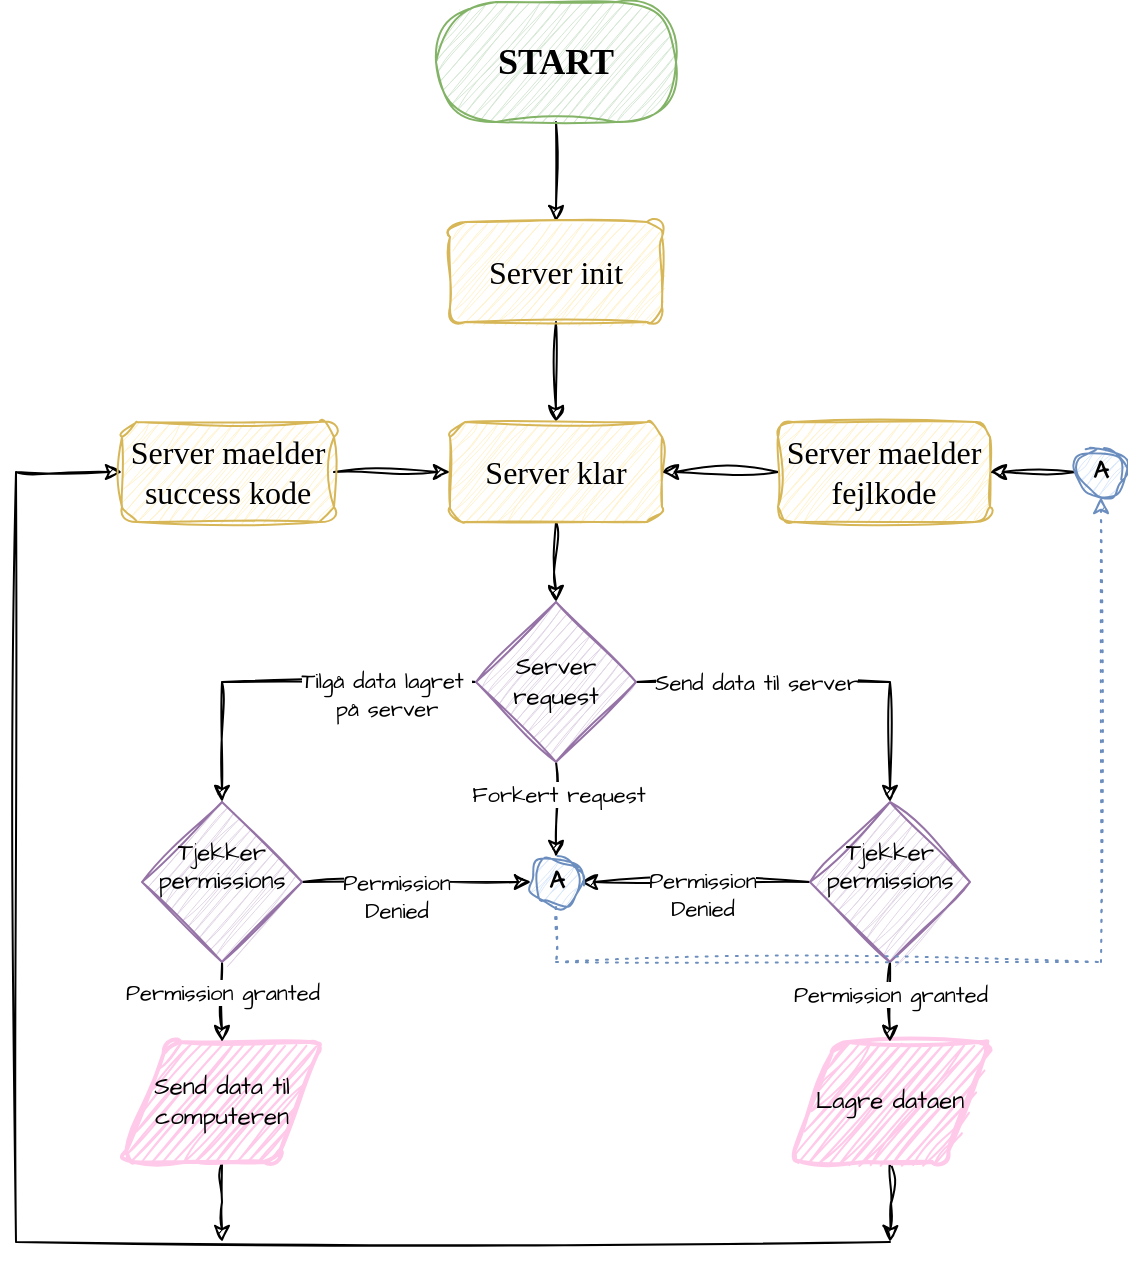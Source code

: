 <mxfile version="27.1.6">
  <diagram name="Page-1" id="VCvw8WFeqF1pdbuDinCS">
    <mxGraphModel dx="1018" dy="646" grid="1" gridSize="10" guides="1" tooltips="1" connect="1" arrows="1" fold="1" page="1" pageScale="1" pageWidth="827" pageHeight="1169" background="#ffffff" math="0" shadow="0">
      <root>
        <mxCell id="0" />
        <mxCell id="1" parent="0" />
        <mxCell id="c6fn7dHWqA4yVvzraWag-7" style="edgeStyle=orthogonalEdgeStyle;rounded=0;sketch=1;hachureGap=4;jiggle=2;curveFitting=1;orthogonalLoop=1;jettySize=auto;html=1;entryX=0.5;entryY=0;entryDx=0;entryDy=0;fontFamily=Architects Daughter;fontSource=https%3A%2F%2Ffonts.googleapis.com%2Fcss%3Ffamily%3DArchitects%2BDaughter;" edge="1" parent="1" source="c6fn7dHWqA4yVvzraWag-1" target="c6fn7dHWqA4yVvzraWag-6">
          <mxGeometry relative="1" as="geometry" />
        </mxCell>
        <mxCell id="c6fn7dHWqA4yVvzraWag-1" value="&lt;font&gt;&lt;span style=&quot;&quot;&gt;START&lt;/span&gt;&lt;/font&gt;" style="rounded=1;whiteSpace=wrap;html=1;arcSize=50;fillColor=#d5e8d4;strokeColor=#82b366;fontStyle=1;sketch=1;curveFitting=1;jiggle=2;fontFamily=Single Day;fontSource=https%3A%2F%2Ffonts.googleapis.com%2Fcss%3Ffamily%3DSingle%2BDay;fontSize=18;" vertex="1" parent="1">
          <mxGeometry x="340" y="40" width="120" height="60" as="geometry" />
        </mxCell>
        <mxCell id="c6fn7dHWqA4yVvzraWag-9" style="edgeStyle=orthogonalEdgeStyle;rounded=0;sketch=1;hachureGap=4;jiggle=2;curveFitting=1;orthogonalLoop=1;jettySize=auto;html=1;entryX=0.5;entryY=0;entryDx=0;entryDy=0;fontFamily=Architects Daughter;fontSource=https%3A%2F%2Ffonts.googleapis.com%2Fcss%3Ffamily%3DArchitects%2BDaughter;" edge="1" parent="1" source="c6fn7dHWqA4yVvzraWag-6" target="c6fn7dHWqA4yVvzraWag-8">
          <mxGeometry relative="1" as="geometry" />
        </mxCell>
        <mxCell id="c6fn7dHWqA4yVvzraWag-6" value="Server init" style="rounded=1;whiteSpace=wrap;html=1;fillColor=#fff2cc;strokeColor=#d6b656;sketch=1;curveFitting=1;jiggle=2;fontFamily=Single Day;fontSource=https%3A%2F%2Ffonts.googleapis.com%2Fcss%3Ffamily%3DSingle%2BDay;fontSize=16;" vertex="1" parent="1">
          <mxGeometry x="347" y="150" width="106" height="50" as="geometry" />
        </mxCell>
        <mxCell id="c6fn7dHWqA4yVvzraWag-15" style="edgeStyle=orthogonalEdgeStyle;rounded=0;sketch=1;hachureGap=4;jiggle=2;curveFitting=1;orthogonalLoop=1;jettySize=auto;html=1;entryX=0.5;entryY=0;entryDx=0;entryDy=0;fontFamily=Architects Daughter;fontSource=https%3A%2F%2Ffonts.googleapis.com%2Fcss%3Ffamily%3DArchitects%2BDaughter;" edge="1" parent="1" source="c6fn7dHWqA4yVvzraWag-8" target="c6fn7dHWqA4yVvzraWag-12">
          <mxGeometry relative="1" as="geometry" />
        </mxCell>
        <mxCell id="c6fn7dHWqA4yVvzraWag-8" value="Server klar" style="rounded=1;whiteSpace=wrap;html=1;fillColor=#fff2cc;strokeColor=#d6b656;sketch=1;curveFitting=1;jiggle=2;fontFamily=Single Day;fontSource=https%3A%2F%2Ffonts.googleapis.com%2Fcss%3Ffamily%3DSingle%2BDay;fontSize=16;" vertex="1" parent="1">
          <mxGeometry x="347" y="250" width="106" height="50" as="geometry" />
        </mxCell>
        <mxCell id="c6fn7dHWqA4yVvzraWag-46" style="edgeStyle=orthogonalEdgeStyle;rounded=0;sketch=1;hachureGap=4;jiggle=2;curveFitting=1;orthogonalLoop=1;jettySize=auto;html=1;fontFamily=Architects Daughter;fontSource=https%3A%2F%2Ffonts.googleapis.com%2Fcss%3Ffamily%3DArchitects%2BDaughter;" edge="1" parent="1" source="c6fn7dHWqA4yVvzraWag-10">
          <mxGeometry relative="1" as="geometry">
            <mxPoint x="233" y="660" as="targetPoint" />
          </mxGeometry>
        </mxCell>
        <mxCell id="c6fn7dHWqA4yVvzraWag-10" value="Send data til computeren" style="shape=parallelogram;html=1;strokeWidth=2;perimeter=parallelogramPerimeter;whiteSpace=wrap;rounded=1;arcSize=12;size=0.23;sketch=1;hachureGap=4;jiggle=2;curveFitting=1;fontFamily=Architects Daughter;fontSource=https%3A%2F%2Ffonts.googleapis.com%2Fcss%3Ffamily%3DArchitects%2BDaughter;fillColor=#FFCAE9;strokeColor=#FFCAE9;" vertex="1" parent="1">
          <mxGeometry x="183" y="560" width="100" height="60" as="geometry" />
        </mxCell>
        <mxCell id="c6fn7dHWqA4yVvzraWag-16" style="edgeStyle=orthogonalEdgeStyle;rounded=0;sketch=1;hachureGap=4;jiggle=2;curveFitting=1;orthogonalLoop=1;jettySize=auto;html=1;fontFamily=Architects Daughter;fontSource=https%3A%2F%2Ffonts.googleapis.com%2Fcss%3Ffamily%3DArchitects%2BDaughter;entryX=0.5;entryY=0;entryDx=0;entryDy=0;entryPerimeter=0;" edge="1" parent="1" source="c6fn7dHWqA4yVvzraWag-12" target="c6fn7dHWqA4yVvzraWag-26">
          <mxGeometry relative="1" as="geometry">
            <mxPoint x="233.0" y="440" as="targetPoint" />
          </mxGeometry>
        </mxCell>
        <mxCell id="c6fn7dHWqA4yVvzraWag-19" value="Tilgå data lagret&amp;nbsp;&lt;div&gt;på server&lt;/div&gt;" style="edgeLabel;html=1;align=center;verticalAlign=middle;resizable=0;points=[];sketch=1;hachureGap=4;jiggle=2;curveFitting=1;fontFamily=Architects Daughter;fontSource=https%3A%2F%2Ffonts.googleapis.com%2Fcss%3Ffamily%3DArchitects%2BDaughter;" vertex="1" connectable="0" parent="c6fn7dHWqA4yVvzraWag-16">
          <mxGeometry x="-0.289" y="-1" relative="1" as="geometry">
            <mxPoint x="21" y="7" as="offset" />
          </mxGeometry>
        </mxCell>
        <mxCell id="c6fn7dHWqA4yVvzraWag-18" style="edgeStyle=orthogonalEdgeStyle;rounded=0;sketch=1;hachureGap=4;jiggle=2;curveFitting=1;orthogonalLoop=1;jettySize=auto;html=1;fontFamily=Architects Daughter;fontSource=https%3A%2F%2Ffonts.googleapis.com%2Fcss%3Ffamily%3DArchitects%2BDaughter;entryX=0.5;entryY=0;entryDx=0;entryDy=0;entryPerimeter=0;" edge="1" parent="1" source="c6fn7dHWqA4yVvzraWag-12" target="c6fn7dHWqA4yVvzraWag-29">
          <mxGeometry relative="1" as="geometry">
            <mxPoint x="567" y="440" as="targetPoint" />
          </mxGeometry>
        </mxCell>
        <mxCell id="c6fn7dHWqA4yVvzraWag-20" value="Send data til server" style="edgeLabel;html=1;align=center;verticalAlign=middle;resizable=0;points=[];sketch=1;hachureGap=4;jiggle=2;curveFitting=1;fontFamily=Architects Daughter;fontSource=https%3A%2F%2Ffonts.googleapis.com%2Fcss%3Ffamily%3DArchitects%2BDaughter;" vertex="1" connectable="0" parent="c6fn7dHWqA4yVvzraWag-18">
          <mxGeometry x="-0.526" y="1" relative="1" as="geometry">
            <mxPoint x="15" y="1" as="offset" />
          </mxGeometry>
        </mxCell>
        <mxCell id="c6fn7dHWqA4yVvzraWag-36" style="edgeStyle=orthogonalEdgeStyle;rounded=0;sketch=1;hachureGap=4;jiggle=2;curveFitting=1;orthogonalLoop=1;jettySize=auto;html=1;entryX=0.5;entryY=0;entryDx=0;entryDy=0;fontFamily=Architects Daughter;fontSource=https%3A%2F%2Ffonts.googleapis.com%2Fcss%3Ffamily%3DArchitects%2BDaughter;" edge="1" parent="1" source="c6fn7dHWqA4yVvzraWag-12" target="c6fn7dHWqA4yVvzraWag-33">
          <mxGeometry relative="1" as="geometry" />
        </mxCell>
        <mxCell id="c6fn7dHWqA4yVvzraWag-40" value="Forkert request" style="edgeLabel;html=1;align=center;verticalAlign=middle;resizable=0;points=[];sketch=1;hachureGap=4;jiggle=2;curveFitting=1;fontFamily=Architects Daughter;fontSource=https%3A%2F%2Ffonts.googleapis.com%2Fcss%3Ffamily%3DArchitects%2BDaughter;" vertex="1" connectable="0" parent="c6fn7dHWqA4yVvzraWag-36">
          <mxGeometry x="-0.332" y="1" relative="1" as="geometry">
            <mxPoint as="offset" />
          </mxGeometry>
        </mxCell>
        <mxCell id="c6fn7dHWqA4yVvzraWag-12" value="Server request" style="rhombus;whiteSpace=wrap;html=1;sketch=1;hachureGap=4;jiggle=2;curveFitting=1;fontFamily=Architects Daughter;fontSource=https%3A%2F%2Ffonts.googleapis.com%2Fcss%3Ffamily%3DArchitects%2BDaughter;fillColor=#e1d5e7;strokeColor=#9673a6;" vertex="1" parent="1">
          <mxGeometry x="360" y="340" width="80" height="80" as="geometry" />
        </mxCell>
        <mxCell id="c6fn7dHWqA4yVvzraWag-23" style="edgeStyle=orthogonalEdgeStyle;rounded=0;sketch=1;hachureGap=4;jiggle=2;curveFitting=1;orthogonalLoop=1;jettySize=auto;html=1;entryX=0.5;entryY=0;entryDx=0;entryDy=0;fontFamily=Architects Daughter;fontSource=https%3A%2F%2Ffonts.googleapis.com%2Fcss%3Ffamily%3DArchitects%2BDaughter;exitX=0.5;exitY=1;exitDx=0;exitDy=0;" edge="1" parent="1" source="c6fn7dHWqA4yVvzraWag-26" target="c6fn7dHWqA4yVvzraWag-10">
          <mxGeometry relative="1" as="geometry">
            <mxPoint x="233" y="490" as="sourcePoint" />
          </mxGeometry>
        </mxCell>
        <mxCell id="c6fn7dHWqA4yVvzraWag-35" style="edgeStyle=orthogonalEdgeStyle;rounded=0;sketch=1;hachureGap=4;jiggle=2;curveFitting=1;orthogonalLoop=1;jettySize=auto;html=1;entryX=0;entryY=0.5;entryDx=0;entryDy=0;fontFamily=Architects Daughter;fontSource=https%3A%2F%2Ffonts.googleapis.com%2Fcss%3Ffamily%3DArchitects%2BDaughter;" edge="1" parent="1" source="c6fn7dHWqA4yVvzraWag-26" target="c6fn7dHWqA4yVvzraWag-33">
          <mxGeometry relative="1" as="geometry" />
        </mxCell>
        <mxCell id="c6fn7dHWqA4yVvzraWag-26" value="Tjekker permissions&lt;div&gt;&lt;br&gt;&lt;/div&gt;" style="rhombus;whiteSpace=wrap;html=1;sketch=1;hachureGap=4;jiggle=2;curveFitting=1;fontFamily=Architects Daughter;fontSource=https%3A%2F%2Ffonts.googleapis.com%2Fcss%3Ffamily%3DArchitects%2BDaughter;fillColor=#e1d5e7;strokeColor=#9673a6;" vertex="1" parent="1">
          <mxGeometry x="193" y="440" width="80" height="80" as="geometry" />
        </mxCell>
        <mxCell id="c6fn7dHWqA4yVvzraWag-44" style="edgeStyle=orthogonalEdgeStyle;rounded=0;sketch=1;hachureGap=4;jiggle=2;curveFitting=1;orthogonalLoop=1;jettySize=auto;html=1;fontFamily=Architects Daughter;fontSource=https%3A%2F%2Ffonts.googleapis.com%2Fcss%3Ffamily%3DArchitects%2BDaughter;entryX=0;entryY=0.5;entryDx=0;entryDy=0;" edge="1" parent="1" target="c6fn7dHWqA4yVvzraWag-43">
          <mxGeometry relative="1" as="geometry">
            <mxPoint x="130" y="300" as="targetPoint" />
            <mxPoint x="567" y="660" as="sourcePoint" />
            <Array as="points">
              <mxPoint x="567" y="660" />
              <mxPoint x="130" y="660" />
              <mxPoint x="130" y="275" />
            </Array>
          </mxGeometry>
        </mxCell>
        <mxCell id="c6fn7dHWqA4yVvzraWag-47" style="edgeStyle=orthogonalEdgeStyle;rounded=0;sketch=1;hachureGap=4;jiggle=2;curveFitting=1;orthogonalLoop=1;jettySize=auto;html=1;fontFamily=Architects Daughter;fontSource=https%3A%2F%2Ffonts.googleapis.com%2Fcss%3Ffamily%3DArchitects%2BDaughter;" edge="1" parent="1">
          <mxGeometry relative="1" as="geometry">
            <mxPoint x="567" y="660" as="targetPoint" />
            <mxPoint x="567.034" y="620" as="sourcePoint" />
          </mxGeometry>
        </mxCell>
        <mxCell id="c6fn7dHWqA4yVvzraWag-27" value="Lagre dataen" style="shape=parallelogram;html=1;strokeWidth=2;perimeter=parallelogramPerimeter;whiteSpace=wrap;rounded=1;arcSize=12;size=0.23;sketch=1;hachureGap=4;jiggle=2;curveFitting=1;fontFamily=Architects Daughter;fontSource=https%3A%2F%2Ffonts.googleapis.com%2Fcss%3Ffamily%3DArchitects%2BDaughter;fillColor=#FFCAE9;strokeColor=#FFCAE9;" vertex="1" parent="1">
          <mxGeometry x="517" y="560" width="100" height="60" as="geometry" />
        </mxCell>
        <mxCell id="c6fn7dHWqA4yVvzraWag-28" style="edgeStyle=orthogonalEdgeStyle;rounded=0;sketch=1;hachureGap=4;jiggle=2;curveFitting=1;orthogonalLoop=1;jettySize=auto;html=1;entryX=0.5;entryY=0;entryDx=0;entryDy=0;fontFamily=Architects Daughter;fontSource=https%3A%2F%2Ffonts.googleapis.com%2Fcss%3Ffamily%3DArchitects%2BDaughter;exitX=0.5;exitY=1;exitDx=0;exitDy=0;" edge="1" parent="1" source="c6fn7dHWqA4yVvzraWag-29" target="c6fn7dHWqA4yVvzraWag-27">
          <mxGeometry relative="1" as="geometry">
            <mxPoint x="567" y="490" as="sourcePoint" />
          </mxGeometry>
        </mxCell>
        <mxCell id="c6fn7dHWqA4yVvzraWag-30" value="Permission granted" style="edgeLabel;html=1;align=center;verticalAlign=middle;resizable=0;points=[];sketch=1;hachureGap=4;jiggle=2;curveFitting=1;fontFamily=Architects Daughter;fontSource=https%3A%2F%2Ffonts.googleapis.com%2Fcss%3Ffamily%3DArchitects%2BDaughter;" vertex="1" connectable="0" parent="c6fn7dHWqA4yVvzraWag-28">
          <mxGeometry x="-0.448" y="-1" relative="1" as="geometry">
            <mxPoint x="1" y="5" as="offset" />
          </mxGeometry>
        </mxCell>
        <mxCell id="c6fn7dHWqA4yVvzraWag-34" style="edgeStyle=orthogonalEdgeStyle;rounded=0;sketch=1;hachureGap=4;jiggle=2;curveFitting=1;orthogonalLoop=1;jettySize=auto;html=1;entryX=1;entryY=0.5;entryDx=0;entryDy=0;fontFamily=Architects Daughter;fontSource=https%3A%2F%2Ffonts.googleapis.com%2Fcss%3Ffamily%3DArchitects%2BDaughter;" edge="1" parent="1" source="c6fn7dHWqA4yVvzraWag-29" target="c6fn7dHWqA4yVvzraWag-33">
          <mxGeometry relative="1" as="geometry" />
        </mxCell>
        <mxCell id="c6fn7dHWqA4yVvzraWag-41" value="Permission&lt;div&gt;Denied&lt;/div&gt;" style="edgeLabel;html=1;align=center;verticalAlign=middle;resizable=0;points=[];sketch=1;hachureGap=4;jiggle=2;curveFitting=1;fontFamily=Architects Daughter;fontSource=https%3A%2F%2Ffonts.googleapis.com%2Fcss%3Ffamily%3DArchitects%2BDaughter;" vertex="1" connectable="0" parent="c6fn7dHWqA4yVvzraWag-34">
          <mxGeometry x="-0.022" y="-3" relative="1" as="geometry">
            <mxPoint x="2" y="9" as="offset" />
          </mxGeometry>
        </mxCell>
        <mxCell id="c6fn7dHWqA4yVvzraWag-29" value="Tjekker permissions&lt;div&gt;&lt;br&gt;&lt;/div&gt;" style="rhombus;whiteSpace=wrap;html=1;sketch=1;hachureGap=4;jiggle=2;curveFitting=1;fontFamily=Architects Daughter;fontSource=https%3A%2F%2Ffonts.googleapis.com%2Fcss%3Ffamily%3DArchitects%2BDaughter;fillColor=#e1d5e7;strokeColor=#9673a6;" vertex="1" parent="1">
          <mxGeometry x="527" y="440" width="80" height="80" as="geometry" />
        </mxCell>
        <mxCell id="c6fn7dHWqA4yVvzraWag-31" value="Permission granted" style="edgeLabel;html=1;align=center;verticalAlign=middle;resizable=0;points=[];sketch=1;hachureGap=4;jiggle=2;curveFitting=1;fontFamily=Architects Daughter;fontSource=https%3A%2F%2Ffonts.googleapis.com%2Fcss%3Ffamily%3DArchitects%2BDaughter;" vertex="1" connectable="0" parent="1">
          <mxGeometry x="233" y="535" as="geometry" />
        </mxCell>
        <mxCell id="c6fn7dHWqA4yVvzraWag-39" style="edgeStyle=orthogonalEdgeStyle;rounded=0;sketch=1;hachureGap=4;jiggle=2;curveFitting=1;orthogonalLoop=1;jettySize=auto;html=1;fontFamily=Architects Daughter;fontSource=https%3A%2F%2Ffonts.googleapis.com%2Fcss%3Ffamily%3DArchitects%2BDaughter;" edge="1" parent="1" source="c6fn7dHWqA4yVvzraWag-32" target="c6fn7dHWqA4yVvzraWag-8">
          <mxGeometry relative="1" as="geometry" />
        </mxCell>
        <mxCell id="c6fn7dHWqA4yVvzraWag-32" value="Server maelder fejlkode" style="rounded=1;whiteSpace=wrap;html=1;fillColor=#fff2cc;strokeColor=#d6b656;sketch=1;curveFitting=1;jiggle=2;fontFamily=Single Day;fontSource=https%3A%2F%2Ffonts.googleapis.com%2Fcss%3Ffamily%3DSingle%2BDay;fontSize=16;" vertex="1" parent="1">
          <mxGeometry x="511" y="250" width="106" height="50" as="geometry" />
        </mxCell>
        <mxCell id="c6fn7dHWqA4yVvzraWag-52" style="edgeStyle=orthogonalEdgeStyle;rounded=0;sketch=1;hachureGap=4;jiggle=2;curveFitting=1;orthogonalLoop=1;jettySize=auto;html=1;fontFamily=Architects Daughter;fontSource=https%3A%2F%2Ffonts.googleapis.com%2Fcss%3Ffamily%3DArchitects%2BDaughter;entryX=0.5;entryY=1;entryDx=0;entryDy=0;dashed=1;dashPattern=1 4;fillColor=#dae8fc;strokeColor=#6c8ebf;jumpStyle=gap;jumpSize=30;strokeWidth=1;" edge="1" parent="1" source="c6fn7dHWqA4yVvzraWag-33" target="c6fn7dHWqA4yVvzraWag-37">
          <mxGeometry relative="1" as="geometry">
            <mxPoint x="400" y="550" as="targetPoint" />
            <Array as="points">
              <mxPoint x="400" y="520" />
              <mxPoint x="673" y="520" />
            </Array>
          </mxGeometry>
        </mxCell>
        <mxCell id="c6fn7dHWqA4yVvzraWag-33" value="&lt;b&gt;A&lt;/b&gt;" style="ellipse;whiteSpace=wrap;html=1;aspect=fixed;sketch=1;hachureGap=4;jiggle=2;curveFitting=1;fontFamily=Architects Daughter;fontSource=https%3A%2F%2Ffonts.googleapis.com%2Fcss%3Ffamily%3DArchitects%2BDaughter;fillColor=#dae8fc;strokeColor=#6c8ebf;" vertex="1" parent="1">
          <mxGeometry x="387.5" y="467.5" width="25" height="25" as="geometry" />
        </mxCell>
        <mxCell id="c6fn7dHWqA4yVvzraWag-38" style="edgeStyle=orthogonalEdgeStyle;rounded=0;sketch=1;hachureGap=4;jiggle=2;curveFitting=1;orthogonalLoop=1;jettySize=auto;html=1;fontFamily=Architects Daughter;fontSource=https%3A%2F%2Ffonts.googleapis.com%2Fcss%3Ffamily%3DArchitects%2BDaughter;" edge="1" parent="1" source="c6fn7dHWqA4yVvzraWag-37" target="c6fn7dHWqA4yVvzraWag-32">
          <mxGeometry relative="1" as="geometry" />
        </mxCell>
        <mxCell id="c6fn7dHWqA4yVvzraWag-37" value="&lt;b&gt;A&lt;/b&gt;" style="ellipse;whiteSpace=wrap;html=1;aspect=fixed;sketch=1;hachureGap=4;jiggle=2;curveFitting=1;fontFamily=Architects Daughter;fontSource=https%3A%2F%2Ffonts.googleapis.com%2Fcss%3Ffamily%3DArchitects%2BDaughter;fillColor=#dae8fc;strokeColor=#6c8ebf;" vertex="1" parent="1">
          <mxGeometry x="660" y="262.5" width="25" height="25" as="geometry" />
        </mxCell>
        <mxCell id="c6fn7dHWqA4yVvzraWag-42" value="Permission&lt;div&gt;Denied&lt;/div&gt;" style="edgeLabel;html=1;align=center;verticalAlign=middle;resizable=0;points=[];sketch=1;hachureGap=4;jiggle=2;curveFitting=1;fontFamily=Architects Daughter;fontSource=https%3A%2F%2Ffonts.googleapis.com%2Fcss%3Ffamily%3DArchitects%2BDaughter;" vertex="1" connectable="0" parent="1">
          <mxGeometry x="320" y="486.5" as="geometry" />
        </mxCell>
        <mxCell id="c6fn7dHWqA4yVvzraWag-48" style="edgeStyle=orthogonalEdgeStyle;rounded=0;sketch=1;hachureGap=4;jiggle=2;curveFitting=1;orthogonalLoop=1;jettySize=auto;html=1;entryX=0;entryY=0.5;entryDx=0;entryDy=0;fontFamily=Architects Daughter;fontSource=https%3A%2F%2Ffonts.googleapis.com%2Fcss%3Ffamily%3DArchitects%2BDaughter;" edge="1" parent="1" source="c6fn7dHWqA4yVvzraWag-43" target="c6fn7dHWqA4yVvzraWag-8">
          <mxGeometry relative="1" as="geometry" />
        </mxCell>
        <mxCell id="c6fn7dHWqA4yVvzraWag-43" value="Server maelder success kode" style="rounded=1;whiteSpace=wrap;html=1;fillColor=#fff2cc;strokeColor=#d6b656;sketch=1;curveFitting=1;jiggle=2;fontFamily=Single Day;fontSource=https%3A%2F%2Ffonts.googleapis.com%2Fcss%3Ffamily%3DSingle%2BDay;fontSize=16;" vertex="1" parent="1">
          <mxGeometry x="183" y="250" width="106" height="50" as="geometry" />
        </mxCell>
      </root>
    </mxGraphModel>
  </diagram>
</mxfile>
